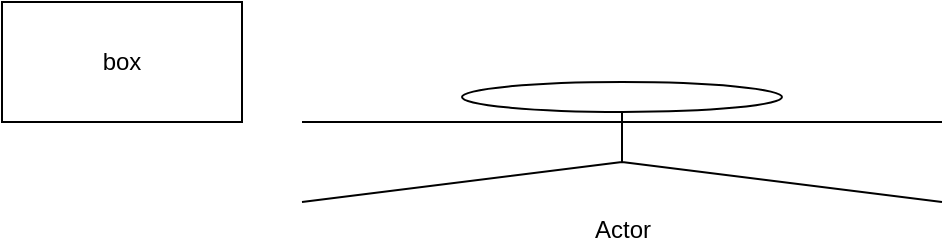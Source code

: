 <mxfile version="14.2.9" type="github">
  <diagram id="Vr7BOW1Jzn81MR6Urna7" name="Page-1">
    <mxGraphModel dx="1186" dy="763" grid="1" gridSize="10" guides="1" tooltips="1" connect="1" arrows="1" fold="1" page="1" pageScale="1" pageWidth="850" pageHeight="1100" math="0" shadow="0">
      <root>
        <mxCell id="0" />
        <mxCell id="1" parent="0" />
        <mxCell id="nEZMbgleNUPjV44pV5UU-1" value="box" style="rounded=0;whiteSpace=wrap;html=1;" vertex="1" parent="1">
          <mxGeometry x="230" y="70" width="120" height="60" as="geometry" />
        </mxCell>
        <mxCell id="nEZMbgleNUPjV44pV5UU-2" value="Actor" style="shape=umlActor;verticalLabelPosition=bottom;verticalAlign=top;html=1;outlineConnect=0;" vertex="1" parent="1">
          <mxGeometry x="380" y="110" width="320" height="60" as="geometry" />
        </mxCell>
      </root>
    </mxGraphModel>
  </diagram>
</mxfile>
